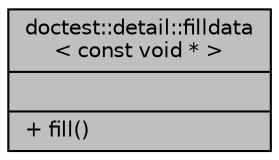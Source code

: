 digraph "doctest::detail::filldata&lt; const void * &gt;"
{
 // LATEX_PDF_SIZE
  edge [fontname="Helvetica",fontsize="10",labelfontname="Helvetica",labelfontsize="10"];
  node [fontname="Helvetica",fontsize="10",shape=record];
  Node1 [label="{doctest::detail::filldata\l\< const void * \>\n||+ fill()\l}",height=0.2,width=0.4,color="black", fillcolor="grey75", style="filled", fontcolor="black",tooltip=" "];
}
